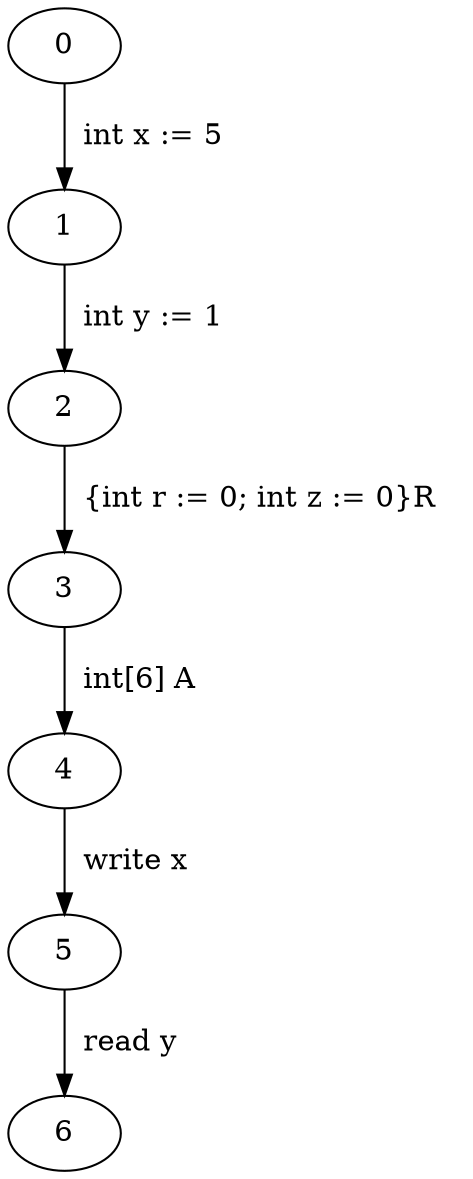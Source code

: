 digraph ProgramGraph{
"0" -> "1" [label="  int x := 5   "] 
"1" -> "2" [label="  int y := 1   "] 
"2" -> "3" [label="  {int r := 0; int z := 0}R   "] 
"3" -> "4" [label="  int[6] A   "] 
"4" -> "5" [label="  write x   "] 
"5" -> "6" [label="  read y   "] 
}